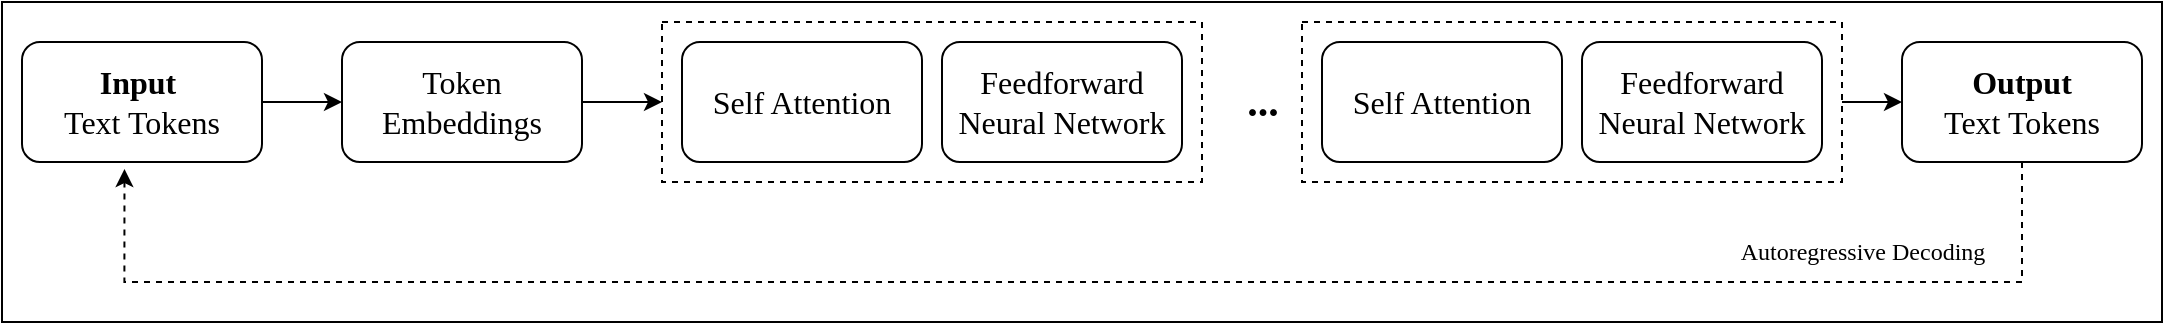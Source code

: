 <mxfile version="26.2.12">
  <diagram name="Page-1" id="aExkXuJXBcgeUNTrpxfV">
    <mxGraphModel grid="1" page="1" gridSize="10" guides="1" tooltips="1" connect="1" arrows="1" fold="1" pageScale="1" pageWidth="1100" pageHeight="850" math="0" shadow="0">
      <root>
        <mxCell id="0" />
        <mxCell id="1" parent="0" />
        <mxCell id="-6BC6a2tjVZWeZBou27h-20" value="" style="rounded=0;whiteSpace=wrap;html=1;" vertex="1" parent="1">
          <mxGeometry x="10" y="40" width="1080" height="160" as="geometry" />
        </mxCell>
        <mxCell id="-6BC6a2tjVZWeZBou27h-12" value="" style="edgeStyle=orthogonalEdgeStyle;rounded=0;orthogonalLoop=1;jettySize=auto;html=1;fontFamily=Times New Roman;" edge="1" parent="1" source="-6BC6a2tjVZWeZBou27h-1" target="-6BC6a2tjVZWeZBou27h-2">
          <mxGeometry relative="1" as="geometry" />
        </mxCell>
        <mxCell id="-6BC6a2tjVZWeZBou27h-1" value="&lt;font style=&quot;font-size: 16px;&quot;&gt;&lt;b style=&quot;&quot;&gt;Input&lt;/b&gt;&amp;nbsp;&lt;/font&gt;&lt;div&gt;&lt;font style=&quot;font-size: 16px;&quot;&gt;Text Tokens&lt;/font&gt;&lt;/div&gt;" style="rounded=1;whiteSpace=wrap;html=1;fontFamily=Times New Roman;" vertex="1" parent="1">
          <mxGeometry x="20" y="60" width="120" height="60" as="geometry" />
        </mxCell>
        <mxCell id="-6BC6a2tjVZWeZBou27h-14" style="edgeStyle=orthogonalEdgeStyle;rounded=0;orthogonalLoop=1;jettySize=auto;html=1;entryX=0;entryY=0.5;entryDx=0;entryDy=0;fontFamily=Times New Roman;" edge="1" parent="1" source="-6BC6a2tjVZWeZBou27h-2" target="-6BC6a2tjVZWeZBou27h-5">
          <mxGeometry relative="1" as="geometry" />
        </mxCell>
        <mxCell id="-6BC6a2tjVZWeZBou27h-2" value="&lt;span style=&quot;font-size: 16px;&quot;&gt;Token Embeddings&lt;/span&gt;" style="rounded=1;whiteSpace=wrap;html=1;fontFamily=Times New Roman;" vertex="1" parent="1">
          <mxGeometry x="180" y="60" width="120" height="60" as="geometry" />
        </mxCell>
        <mxCell id="-6BC6a2tjVZWeZBou27h-9" value="" style="group;fontFamily=Times New Roman;" connectable="0" vertex="1" parent="1">
          <mxGeometry x="340" y="50" width="270" height="80" as="geometry" />
        </mxCell>
        <mxCell id="-6BC6a2tjVZWeZBou27h-5" value="" style="rounded=0;whiteSpace=wrap;html=1;dashed=1;fontFamily=Times New Roman;" vertex="1" parent="-6BC6a2tjVZWeZBou27h-9">
          <mxGeometry width="270" height="80" as="geometry" />
        </mxCell>
        <mxCell id="-6BC6a2tjVZWeZBou27h-3" value="&lt;span style=&quot;font-size: 16px;&quot;&gt;Self Attention&lt;/span&gt;" style="rounded=1;whiteSpace=wrap;html=1;fontFamily=Times New Roman;" vertex="1" parent="-6BC6a2tjVZWeZBou27h-9">
          <mxGeometry x="10" y="10" width="120" height="60" as="geometry" />
        </mxCell>
        <mxCell id="-6BC6a2tjVZWeZBou27h-4" value="&lt;span style=&quot;font-size: 16px;&quot;&gt;Feedforward Neural Network&lt;/span&gt;" style="rounded=1;whiteSpace=wrap;html=1;fontFamily=Times New Roman;" vertex="1" parent="-6BC6a2tjVZWeZBou27h-9">
          <mxGeometry x="140" y="10" width="120" height="60" as="geometry" />
        </mxCell>
        <mxCell id="-6BC6a2tjVZWeZBou27h-10" value="" style="group;fontFamily=Times New Roman;" connectable="0" vertex="1" parent="1">
          <mxGeometry x="660" y="50" width="270" height="80" as="geometry" />
        </mxCell>
        <mxCell id="-6BC6a2tjVZWeZBou27h-6" value="" style="rounded=0;whiteSpace=wrap;html=1;dashed=1;fontFamily=Times New Roman;" vertex="1" parent="-6BC6a2tjVZWeZBou27h-10">
          <mxGeometry width="270" height="80" as="geometry" />
        </mxCell>
        <mxCell id="-6BC6a2tjVZWeZBou27h-7" value="&lt;span style=&quot;font-size: 16px;&quot;&gt;Self Attention&lt;/span&gt;" style="rounded=1;whiteSpace=wrap;html=1;fontFamily=Times New Roman;" vertex="1" parent="-6BC6a2tjVZWeZBou27h-10">
          <mxGeometry x="10" y="10" width="120" height="60" as="geometry" />
        </mxCell>
        <mxCell id="-6BC6a2tjVZWeZBou27h-8" value="&lt;span style=&quot;font-size: 16px;&quot;&gt;Feedforward Neural Network&lt;/span&gt;" style="rounded=1;whiteSpace=wrap;html=1;fontFamily=Times New Roman;" vertex="1" parent="-6BC6a2tjVZWeZBou27h-10">
          <mxGeometry x="140" y="10" width="120" height="60" as="geometry" />
        </mxCell>
        <mxCell id="-6BC6a2tjVZWeZBou27h-11" value="&lt;span style=&quot;font-size: 16px;&quot;&gt;&lt;b&gt;Output&lt;/b&gt;&lt;/span&gt;&lt;br&gt;&lt;div&gt;&lt;font style=&quot;font-size: 16px;&quot;&gt;Text Tokens&lt;/font&gt;&lt;/div&gt;" style="rounded=1;whiteSpace=wrap;html=1;fontFamily=Times New Roman;" vertex="1" parent="1">
          <mxGeometry x="960" y="60" width="120" height="60" as="geometry" />
        </mxCell>
        <mxCell id="-6BC6a2tjVZWeZBou27h-16" value="" style="edgeStyle=orthogonalEdgeStyle;rounded=0;orthogonalLoop=1;jettySize=auto;html=1;fontFamily=Times New Roman;" edge="1" parent="1" source="-6BC6a2tjVZWeZBou27h-6" target="-6BC6a2tjVZWeZBou27h-11">
          <mxGeometry relative="1" as="geometry" />
        </mxCell>
        <mxCell id="-6BC6a2tjVZWeZBou27h-17" style="edgeStyle=orthogonalEdgeStyle;rounded=0;orthogonalLoop=1;jettySize=auto;html=1;entryX=0.427;entryY=1.059;entryDx=0;entryDy=0;entryPerimeter=0;dashed=1;fontFamily=Times New Roman;" edge="1" parent="1" source="-6BC6a2tjVZWeZBou27h-11" target="-6BC6a2tjVZWeZBou27h-1">
          <mxGeometry relative="1" as="geometry">
            <Array as="points">
              <mxPoint x="1020" y="180" />
              <mxPoint x="71" y="180" />
            </Array>
          </mxGeometry>
        </mxCell>
        <mxCell id="-6BC6a2tjVZWeZBou27h-18" value="Autoregressive Decoding" style="text;html=1;align=center;verticalAlign=middle;resizable=0;points=[];autosize=1;strokeColor=none;fillColor=none;fontFamily=Times New Roman;" vertex="1" parent="1">
          <mxGeometry x="865" y="150" width="150" height="30" as="geometry" />
        </mxCell>
        <mxCell id="-6BC6a2tjVZWeZBou27h-19" value="&lt;b&gt;&lt;font style=&quot;font-size: 21px;&quot;&gt;...&lt;/font&gt;&lt;/b&gt;" style="text;html=1;align=center;verticalAlign=middle;resizable=0;points=[];autosize=1;strokeColor=none;fillColor=none;fontFamily=Times New Roman;" vertex="1" parent="1">
          <mxGeometry x="620" y="70" width="40" height="40" as="geometry" />
        </mxCell>
      </root>
    </mxGraphModel>
  </diagram>
</mxfile>
